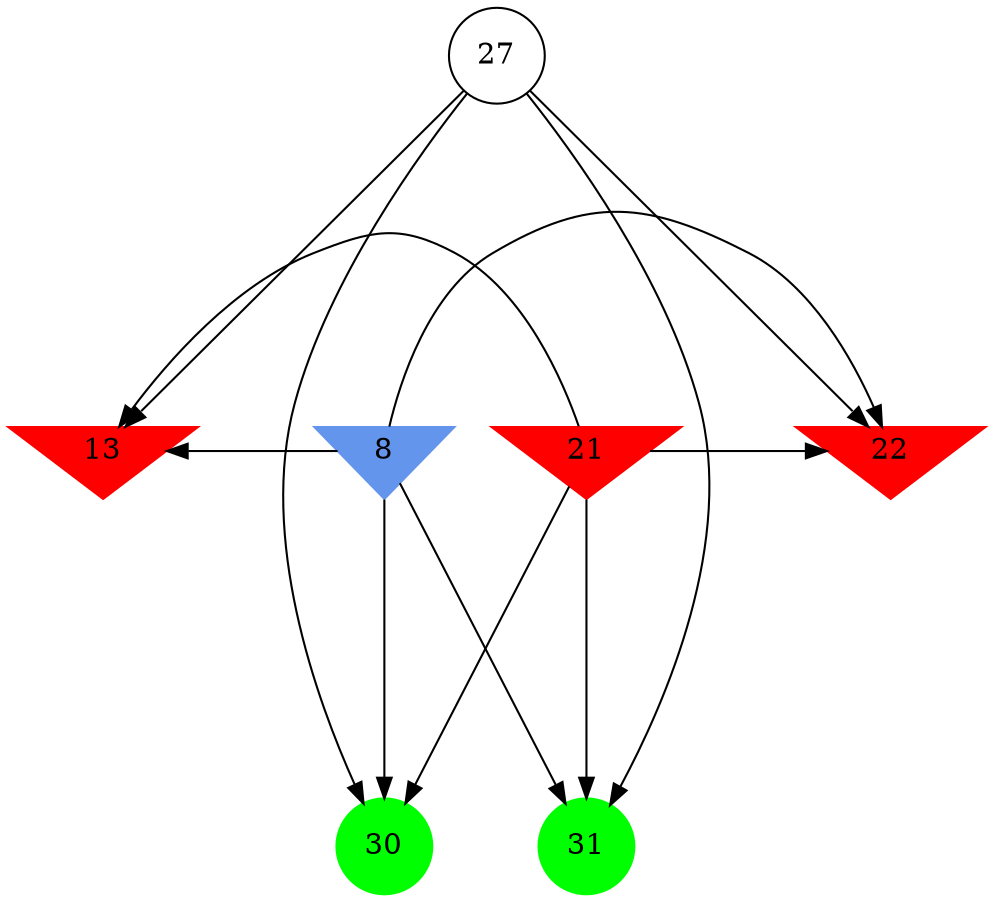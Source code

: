 digraph brain {
	ranksep=2.0;
	8 [shape=invtriangle,style=filled,color=cornflowerblue];
	13 [shape=invtriangle,style=filled,color=red];
	21 [shape=invtriangle,style=filled,color=red];
	22 [shape=invtriangle,style=filled,color=red];
	27 [shape=circle,color=black];
	30 [shape=circle,style=filled,color=green];
	31 [shape=circle,style=filled,color=green];
	8	->	31;
	8	->	30;
	8	->	22;
	8	->	13;
	21	->	31;
	21	->	30;
	21	->	22;
	21	->	13;
	27	->	31;
	27	->	30;
	27	->	22;
	27	->	13;
	{ rank=same; 8; 13; 21; 22; }
	{ rank=same; 27; }
	{ rank=same; 30; 31; }
}
